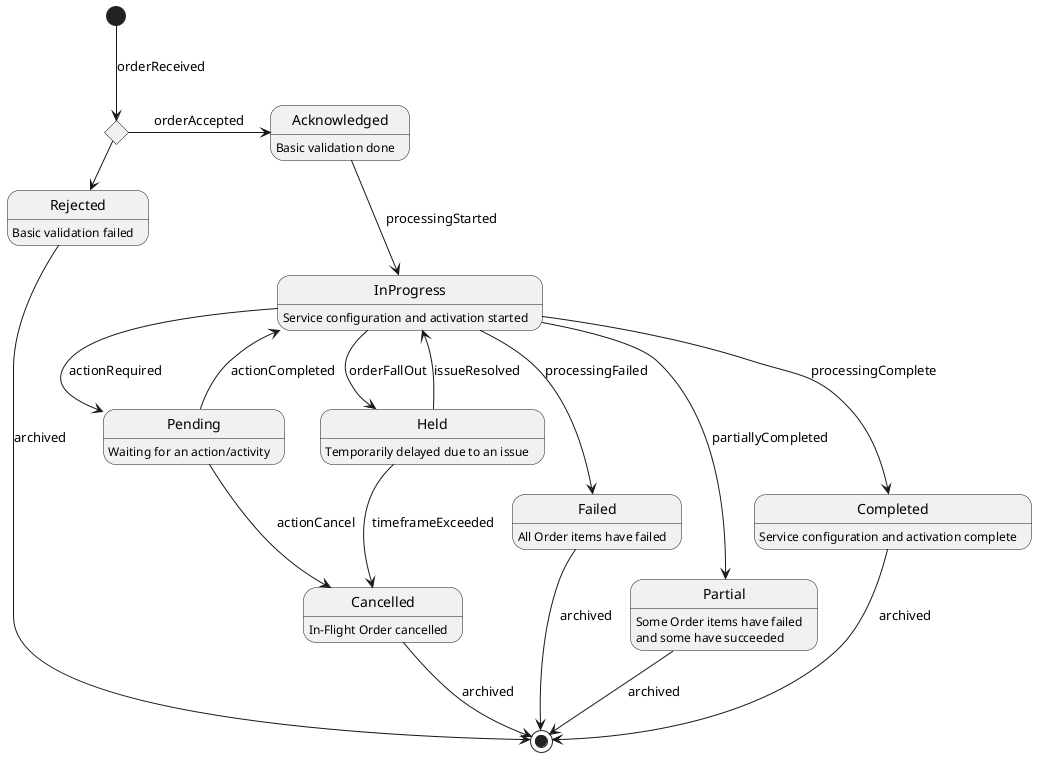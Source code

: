 @startuml

hide empty description
state Acknowledged : Basic validation done
state InProgress : Service configuration and activation started
state Completed : Service configuration and activation complete
state Rejected : Basic validation failed
state Pending : Waiting for an action/activity
state Held : Temporarily delayed due to an issue
state Cancelled : In-Flight Order cancelled
state Failed : All Order items have failed
state Partial : Some Order items have failed\nand some have succeeded
state IsAccepted <<choice>>

[*] --> IsAccepted : orderReceived
IsAccepted -> Acknowledged : orderAccepted
IsAccepted -> Rejected : validationFailed

Acknowledged --> InProgress : processingStarted

InProgress --> Completed : processingComplete
InProgress --> Failed : processingFailed
InProgress --> Partial : partiallyCompleted
InProgress --> Pending : actionRequired
InProgress --> Held : orderFallOut

Pending --> Cancelled : actionCancel
Pending --> InProgress : actionCompleted

Held --> Cancelled : timeframeExceeded
Held --> InProgress : issueResolved

Completed --> [*] : archived
Failed --> [*] : archived
Partial --> [*] : archived
Rejected --> [*] : archived
Cancelled --> [*] : archived

@enduml